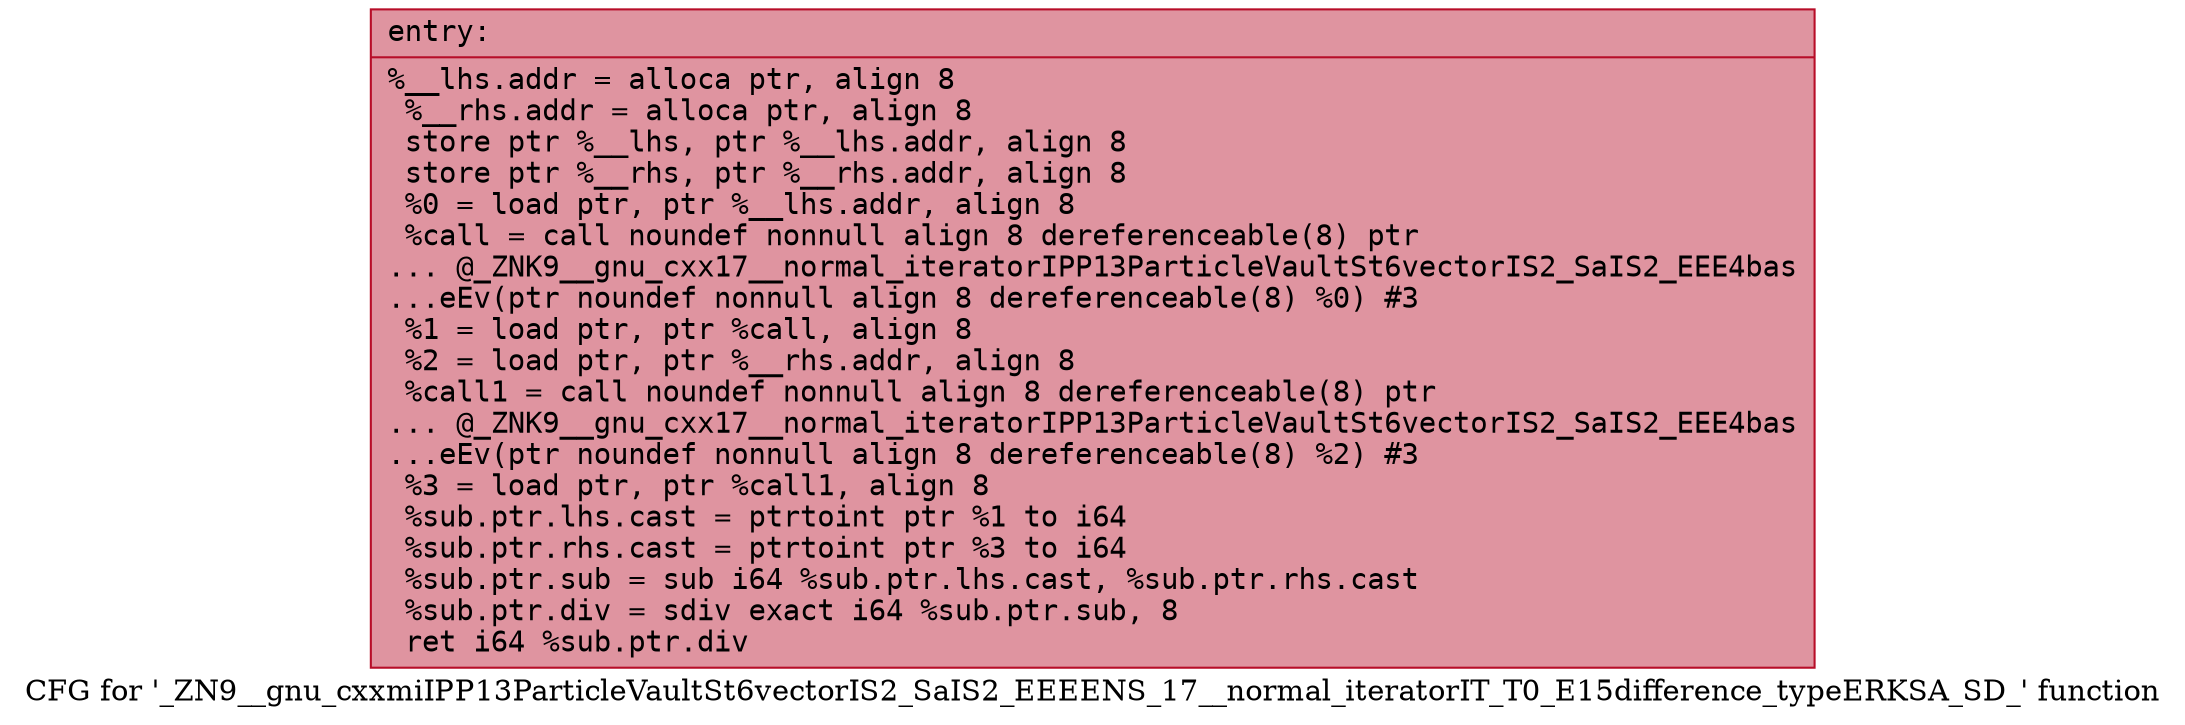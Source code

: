 digraph "CFG for '_ZN9__gnu_cxxmiIPP13ParticleVaultSt6vectorIS2_SaIS2_EEEENS_17__normal_iteratorIT_T0_E15difference_typeERKSA_SD_' function" {
	label="CFG for '_ZN9__gnu_cxxmiIPP13ParticleVaultSt6vectorIS2_SaIS2_EEEENS_17__normal_iteratorIT_T0_E15difference_typeERKSA_SD_' function";

	Node0x5590711267e0 [shape=record,color="#b70d28ff", style=filled, fillcolor="#b70d2870" fontname="Courier",label="{entry:\l|  %__lhs.addr = alloca ptr, align 8\l  %__rhs.addr = alloca ptr, align 8\l  store ptr %__lhs, ptr %__lhs.addr, align 8\l  store ptr %__rhs, ptr %__rhs.addr, align 8\l  %0 = load ptr, ptr %__lhs.addr, align 8\l  %call = call noundef nonnull align 8 dereferenceable(8) ptr\l... @_ZNK9__gnu_cxx17__normal_iteratorIPP13ParticleVaultSt6vectorIS2_SaIS2_EEE4bas\l...eEv(ptr noundef nonnull align 8 dereferenceable(8) %0) #3\l  %1 = load ptr, ptr %call, align 8\l  %2 = load ptr, ptr %__rhs.addr, align 8\l  %call1 = call noundef nonnull align 8 dereferenceable(8) ptr\l... @_ZNK9__gnu_cxx17__normal_iteratorIPP13ParticleVaultSt6vectorIS2_SaIS2_EEE4bas\l...eEv(ptr noundef nonnull align 8 dereferenceable(8) %2) #3\l  %3 = load ptr, ptr %call1, align 8\l  %sub.ptr.lhs.cast = ptrtoint ptr %1 to i64\l  %sub.ptr.rhs.cast = ptrtoint ptr %3 to i64\l  %sub.ptr.sub = sub i64 %sub.ptr.lhs.cast, %sub.ptr.rhs.cast\l  %sub.ptr.div = sdiv exact i64 %sub.ptr.sub, 8\l  ret i64 %sub.ptr.div\l}"];
}
